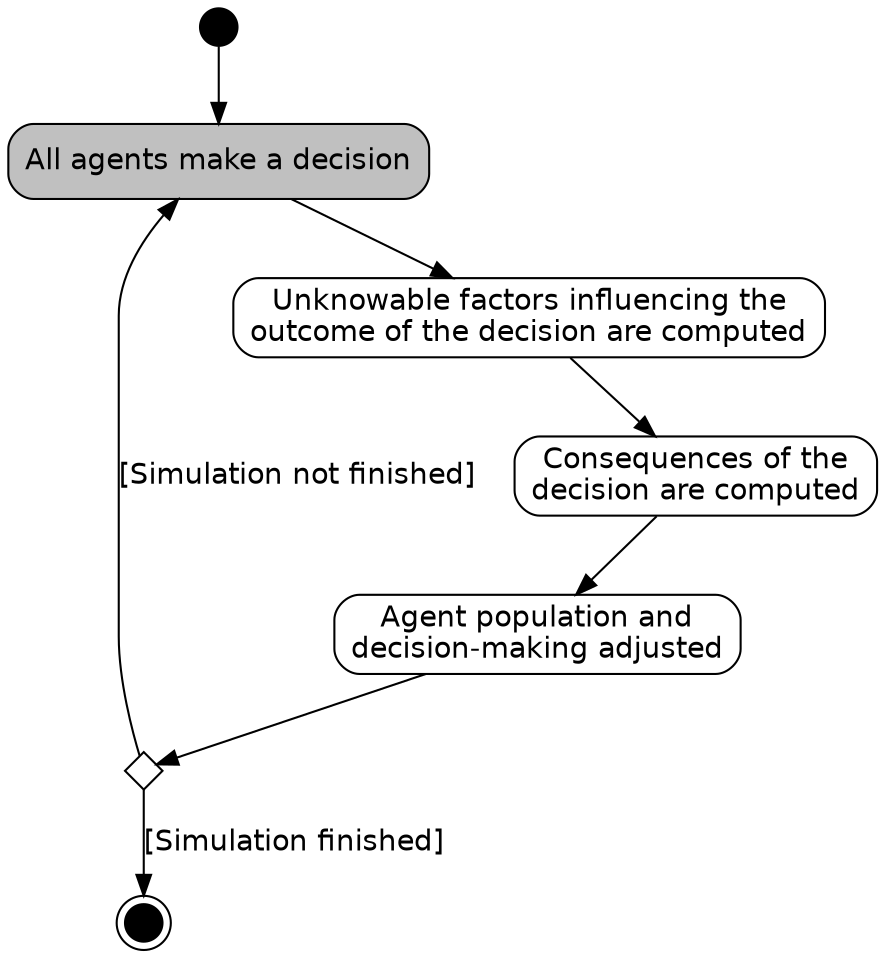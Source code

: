 digraph position {
  node [fontname = "Helvetica", fontsize = "14", shape = "Mrecord"];
  edge [fontname = "Helvetica", fontisze = "12", shape = "normal"];

  start [label = "", shape = "circle", width = "0.25", height = "0.25", style = "filled", fillcolor = "black"];
  finish [label = "", shape = "circle", width = "0.25", height = "0.25", peripheries = 2, style = "filled", fillcolor = "black"];
  done [label = "", shape = "diamond", width = "0.25", height = "0.25"];

  
  choose [label = "All agents make a decision", style = "filled", fillcolor = "grey"];

  start -> choose;

  factor [label = "Unknowable factors influencing the\noutcome of the decision are computed"];

  choose -> factor;

  yield [label = "Consequences of the\ndecision are computed"];

  factor -> yield;

  adjust [label = "Agent population and\ndecision-making adjusted"];

  yield -> adjust;

  adjust -> done;

  done -> choose [label = "[Simulation not finished]"];
  done -> finish [label = "[Simulation finished]"];
}
